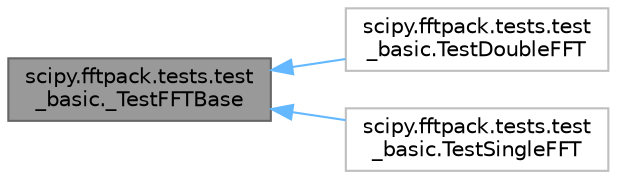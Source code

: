 digraph "scipy.fftpack.tests.test_basic._TestFFTBase"
{
 // LATEX_PDF_SIZE
  bgcolor="transparent";
  edge [fontname=Helvetica,fontsize=10,labelfontname=Helvetica,labelfontsize=10];
  node [fontname=Helvetica,fontsize=10,shape=box,height=0.2,width=0.4];
  rankdir="LR";
  Node1 [id="Node000001",label="scipy.fftpack.tests.test\l_basic._TestFFTBase",height=0.2,width=0.4,color="gray40", fillcolor="grey60", style="filled", fontcolor="black",tooltip=" "];
  Node1 -> Node2 [id="edge1_Node000001_Node000002",dir="back",color="steelblue1",style="solid",tooltip=" "];
  Node2 [id="Node000002",label="scipy.fftpack.tests.test\l_basic.TestDoubleFFT",height=0.2,width=0.4,color="grey75", fillcolor="white", style="filled",URL="$da/dbf/classscipy_1_1fftpack_1_1tests_1_1test__basic_1_1TestDoubleFFT.html",tooltip=" "];
  Node1 -> Node3 [id="edge2_Node000001_Node000003",dir="back",color="steelblue1",style="solid",tooltip=" "];
  Node3 [id="Node000003",label="scipy.fftpack.tests.test\l_basic.TestSingleFFT",height=0.2,width=0.4,color="grey75", fillcolor="white", style="filled",URL="$da/d84/classscipy_1_1fftpack_1_1tests_1_1test__basic_1_1TestSingleFFT.html",tooltip=" "];
}
